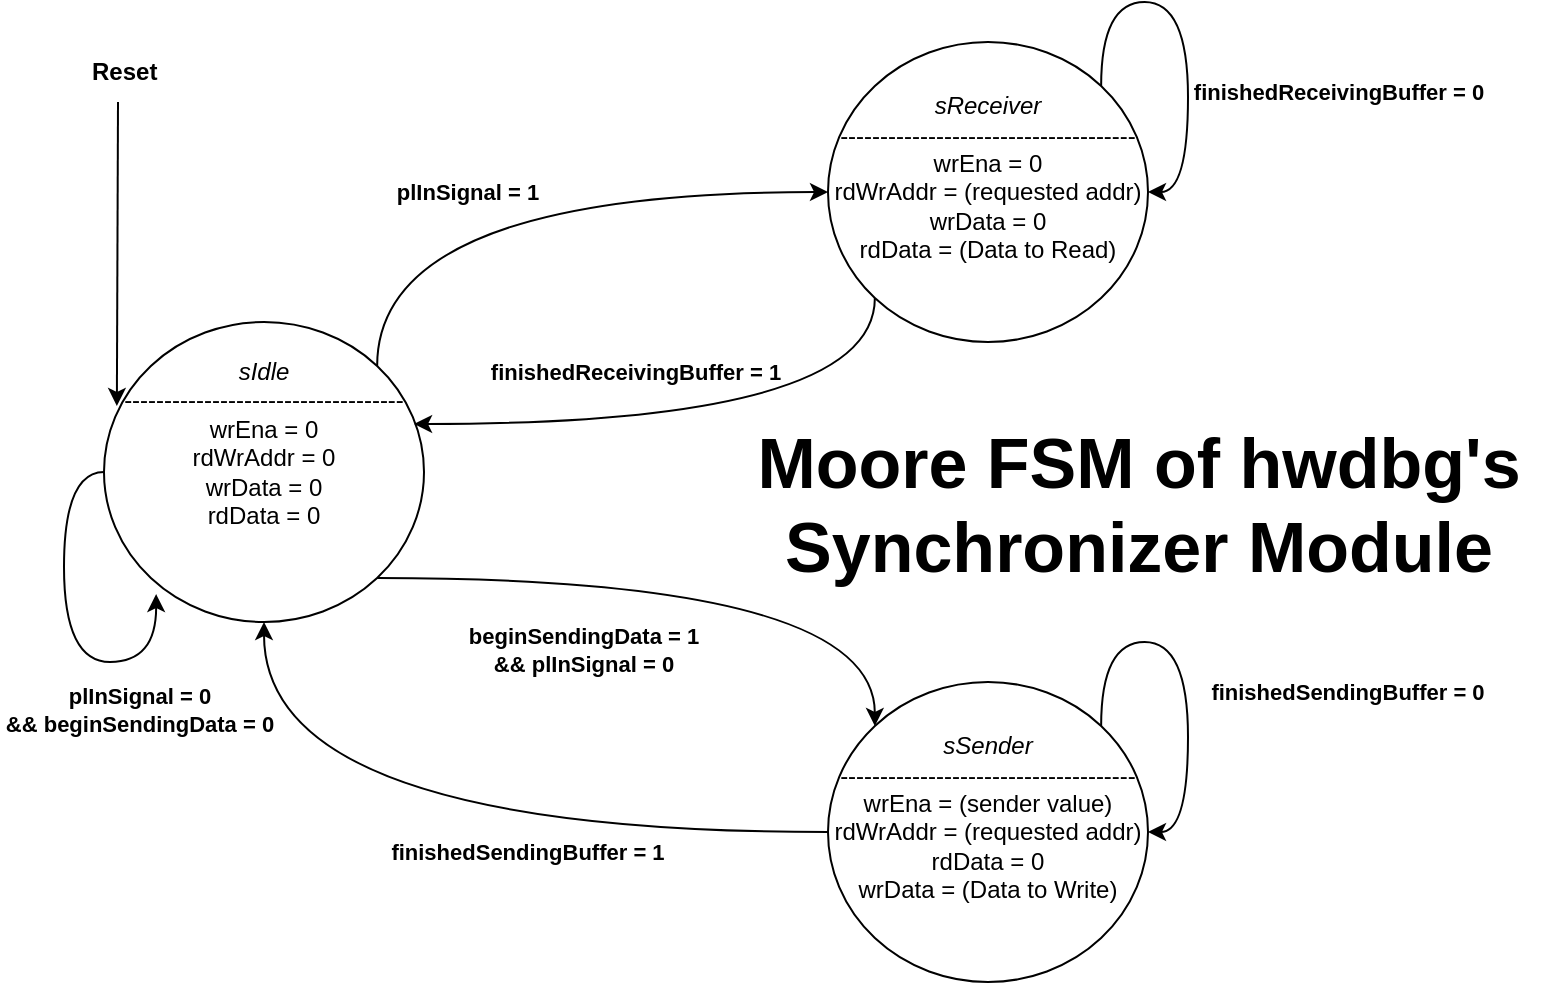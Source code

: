<mxfile version="24.4.6" type="device">
  <diagram name="Page-1" id="hulA7HbLjxlJ7WIDWfl5">
    <mxGraphModel dx="1434" dy="772" grid="1" gridSize="10" guides="1" tooltips="1" connect="1" arrows="1" fold="1" page="1" pageScale="1" pageWidth="850" pageHeight="1100" math="0" shadow="0">
      <root>
        <mxCell id="0" />
        <mxCell id="1" parent="0" />
        <mxCell id="lwTxpfjI6xgQUl9Y8i18-36" style="edgeStyle=orthogonalEdgeStyle;rounded=0;orthogonalLoop=1;jettySize=auto;html=1;exitX=0.5;exitY=1;exitDx=0;exitDy=0;" parent="1" edge="1">
          <mxGeometry relative="1" as="geometry">
            <mxPoint x="312" y="235" as="sourcePoint" />
            <mxPoint x="312" y="235" as="targetPoint" />
          </mxGeometry>
        </mxCell>
        <mxCell id="lwTxpfjI6xgQUl9Y8i18-48" value="Moore FSM of hwdbg&#39;s Synchronizer Module" style="text;html=1;align=center;verticalAlign=middle;whiteSpace=wrap;rounded=0;fontStyle=1;fontSize=35;" parent="1" vertex="1">
          <mxGeometry x="362" y="241" width="415" height="30" as="geometry" />
        </mxCell>
        <mxCell id="UarH3_EtGsYHS9zNdw7b-11" style="edgeStyle=orthogonalEdgeStyle;rounded=0;orthogonalLoop=1;jettySize=auto;html=1;exitX=1;exitY=0;exitDx=0;exitDy=0;entryX=0;entryY=0.5;entryDx=0;entryDy=0;curved=1;" parent="1" source="UarH3_EtGsYHS9zNdw7b-4" target="UarH3_EtGsYHS9zNdw7b-5" edge="1">
          <mxGeometry relative="1" as="geometry">
            <Array as="points">
              <mxPoint x="189" y="100" />
            </Array>
          </mxGeometry>
        </mxCell>
        <mxCell id="UarH3_EtGsYHS9zNdw7b-21" style="edgeStyle=orthogonalEdgeStyle;rounded=0;orthogonalLoop=1;jettySize=auto;html=1;exitX=1;exitY=1;exitDx=0;exitDy=0;entryX=0;entryY=0;entryDx=0;entryDy=0;curved=1;" parent="1" source="UarH3_EtGsYHS9zNdw7b-4" target="UarH3_EtGsYHS9zNdw7b-9" edge="1">
          <mxGeometry relative="1" as="geometry" />
        </mxCell>
        <mxCell id="UarH3_EtGsYHS9zNdw7b-4" value="&lt;i&gt;sIdle&lt;/i&gt;&lt;div&gt;-----------------------------------&lt;/div&gt;&lt;div&gt;&lt;div&gt;wrEna = 0&lt;br&gt;&lt;/div&gt;&lt;div&gt;rdWrAddr = 0&lt;br&gt;&lt;/div&gt;&lt;div&gt;wrData = 0&lt;br&gt;&lt;/div&gt;&lt;div&gt;rdData = 0&lt;/div&gt;&lt;/div&gt;&lt;div&gt;&lt;br&gt;&lt;/div&gt;&lt;div&gt;&lt;br&gt;&lt;/div&gt;" style="ellipse;whiteSpace=wrap;html=1;" parent="1" vertex="1">
          <mxGeometry x="52" y="165" width="160" height="150" as="geometry" />
        </mxCell>
        <mxCell id="UarH3_EtGsYHS9zNdw7b-5" value="&lt;div&gt;&lt;i&gt;sReceiver&lt;/i&gt;&lt;/div&gt;&lt;div&gt;-------------------------------------&lt;/div&gt;&lt;div&gt;wrEna = 0&lt;br&gt;&lt;/div&gt;&lt;div&gt;rdWrAddr = (requested addr)&lt;br&gt;&lt;/div&gt;&lt;div&gt;wrData = 0&lt;br&gt;&lt;/div&gt;&lt;div&gt;rdData = (Data to Read)&lt;/div&gt;&lt;div&gt;&lt;br&gt;&lt;/div&gt;" style="ellipse;whiteSpace=wrap;html=1;" parent="1" vertex="1">
          <mxGeometry x="414" y="25" width="160" height="150" as="geometry" />
        </mxCell>
        <mxCell id="UarH3_EtGsYHS9zNdw7b-6" value="" style="endArrow=classic;html=1;rounded=0;exitX=0.25;exitY=1;exitDx=0;exitDy=0;entryX=0;entryY=0;entryDx=0;entryDy=0;" parent="1" source="UarH3_EtGsYHS9zNdw7b-7" edge="1">
          <mxGeometry width="50" height="50" relative="1" as="geometry">
            <mxPoint x="58" y="85" as="sourcePoint" />
            <mxPoint x="58.431" y="206.967" as="targetPoint" />
            <Array as="points" />
          </mxGeometry>
        </mxCell>
        <mxCell id="UarH3_EtGsYHS9zNdw7b-7" value="&lt;b&gt;Reset&lt;/b&gt;" style="text;html=1;align=left;verticalAlign=middle;whiteSpace=wrap;rounded=0;" parent="1" vertex="1">
          <mxGeometry x="44" y="25" width="60" height="30" as="geometry" />
        </mxCell>
        <mxCell id="UarH3_EtGsYHS9zNdw7b-8" value="&lt;b&gt;plInSignal = 1&lt;/b&gt;" style="text;html=1;align=center;verticalAlign=middle;whiteSpace=wrap;rounded=0;rotation=0;fontSize=11;" parent="1" vertex="1">
          <mxGeometry x="164" y="85" width="140" height="30" as="geometry" />
        </mxCell>
        <mxCell id="UarH3_EtGsYHS9zNdw7b-22" style="edgeStyle=orthogonalEdgeStyle;rounded=0;orthogonalLoop=1;jettySize=auto;html=1;exitX=0;exitY=0.5;exitDx=0;exitDy=0;entryX=0.5;entryY=1;entryDx=0;entryDy=0;curved=1;" parent="1" source="UarH3_EtGsYHS9zNdw7b-9" target="UarH3_EtGsYHS9zNdw7b-4" edge="1">
          <mxGeometry relative="1" as="geometry" />
        </mxCell>
        <mxCell id="UarH3_EtGsYHS9zNdw7b-9" value="&lt;div&gt;&lt;i&gt;sSender&lt;/i&gt;&lt;/div&gt;&lt;div&gt;-------------------------------------&lt;/div&gt;&lt;div&gt;&lt;div&gt;&lt;div&gt;wrEna = (sender value)&lt;br&gt;&lt;/div&gt;&lt;/div&gt;&lt;/div&gt;&lt;div&gt;rdWrAddr = (requested addr)&lt;br&gt;&lt;/div&gt;&lt;div&gt;rdData = 0&lt;/div&gt;&lt;div&gt;wrData = (Data to Write)&lt;/div&gt;&lt;div&gt;&lt;br&gt;&lt;/div&gt;" style="ellipse;whiteSpace=wrap;html=1;" parent="1" vertex="1">
          <mxGeometry x="414" y="345" width="160" height="150" as="geometry" />
        </mxCell>
        <mxCell id="UarH3_EtGsYHS9zNdw7b-12" style="edgeStyle=orthogonalEdgeStyle;rounded=0;orthogonalLoop=1;jettySize=auto;html=1;exitX=0;exitY=1;exitDx=0;exitDy=0;entryX=0.969;entryY=0.34;entryDx=0;entryDy=0;entryPerimeter=0;curved=1;" parent="1" source="UarH3_EtGsYHS9zNdw7b-5" target="UarH3_EtGsYHS9zNdw7b-4" edge="1">
          <mxGeometry relative="1" as="geometry">
            <Array as="points">
              <mxPoint x="437" y="216" />
            </Array>
          </mxGeometry>
        </mxCell>
        <mxCell id="UarH3_EtGsYHS9zNdw7b-13" value="&lt;b&gt;finishedReceivingBuffer&amp;nbsp;= 1&lt;/b&gt;" style="text;html=1;align=center;verticalAlign=middle;whiteSpace=wrap;rounded=0;rotation=0;fontSize=11;" parent="1" vertex="1">
          <mxGeometry x="240" y="175" width="156" height="30" as="geometry" />
        </mxCell>
        <mxCell id="UarH3_EtGsYHS9zNdw7b-15" value="&lt;b&gt;beginSendingData = 1&lt;/b&gt;&lt;div&gt;&lt;b&gt;&amp;amp;&amp;amp; plInSignal = 0&lt;/b&gt;&lt;/div&gt;" style="text;html=1;align=center;verticalAlign=middle;whiteSpace=wrap;rounded=0;rotation=0;fontSize=11;" parent="1" vertex="1">
          <mxGeometry x="222" y="314" width="140" height="30" as="geometry" />
        </mxCell>
        <mxCell id="UarH3_EtGsYHS9zNdw7b-23" value="&lt;b&gt;finishedSendingBuffer = 1&lt;/b&gt;" style="text;html=1;align=center;verticalAlign=middle;whiteSpace=wrap;rounded=0;rotation=0;fontSize=11;" parent="1" vertex="1">
          <mxGeometry x="194" y="415" width="140" height="30" as="geometry" />
        </mxCell>
        <mxCell id="UarH3_EtGsYHS9zNdw7b-25" value="&lt;b&gt;finishedReceivingBuffer = 0&lt;/b&gt;" style="text;html=1;align=center;verticalAlign=middle;whiteSpace=wrap;rounded=0;rotation=0;fontSize=11;" parent="1" vertex="1">
          <mxGeometry x="589" y="35" width="161" height="30" as="geometry" />
        </mxCell>
        <mxCell id="UarH3_EtGsYHS9zNdw7b-26" style="edgeStyle=orthogonalEdgeStyle;rounded=0;orthogonalLoop=1;jettySize=auto;html=1;exitX=1;exitY=0;exitDx=0;exitDy=0;entryX=1;entryY=0.5;entryDx=0;entryDy=0;curved=1;" parent="1" source="UarH3_EtGsYHS9zNdw7b-9" target="UarH3_EtGsYHS9zNdw7b-9" edge="1">
          <mxGeometry relative="1" as="geometry" />
        </mxCell>
        <mxCell id="UarH3_EtGsYHS9zNdw7b-27" value="&lt;b&gt;finishedSendingBuffer = 0&lt;/b&gt;" style="text;html=1;align=center;verticalAlign=middle;whiteSpace=wrap;rounded=0;rotation=0;fontSize=11;" parent="1" vertex="1">
          <mxGeometry x="604" y="335" width="140" height="30" as="geometry" />
        </mxCell>
        <mxCell id="UarH3_EtGsYHS9zNdw7b-30" style="edgeStyle=orthogonalEdgeStyle;rounded=0;orthogonalLoop=1;jettySize=auto;html=1;exitX=0;exitY=0.5;exitDx=0;exitDy=0;entryX=0.163;entryY=0.907;entryDx=0;entryDy=0;entryPerimeter=0;curved=1;" parent="1" source="UarH3_EtGsYHS9zNdw7b-4" target="UarH3_EtGsYHS9zNdw7b-4" edge="1">
          <mxGeometry relative="1" as="geometry" />
        </mxCell>
        <mxCell id="UarH3_EtGsYHS9zNdw7b-31" value="&lt;b&gt;plInSignal = 0&lt;/b&gt;&lt;div style=&quot;&quot;&gt;&lt;b&gt;&amp;amp;&amp;amp; beginSendingData = 0&lt;/b&gt;&lt;/div&gt;" style="text;html=1;align=center;verticalAlign=middle;whiteSpace=wrap;rounded=0;rotation=0;fontSize=11;" parent="1" vertex="1">
          <mxGeometry y="344" width="140" height="30" as="geometry" />
        </mxCell>
        <mxCell id="RLky8kwlP1VK3I4vdTKt-1" style="edgeStyle=orthogonalEdgeStyle;rounded=0;orthogonalLoop=1;jettySize=auto;html=1;exitX=1;exitY=0;exitDx=0;exitDy=0;entryX=1;entryY=0.5;entryDx=0;entryDy=0;curved=1;" edge="1" parent="1" source="UarH3_EtGsYHS9zNdw7b-5" target="UarH3_EtGsYHS9zNdw7b-5">
          <mxGeometry relative="1" as="geometry" />
        </mxCell>
      </root>
    </mxGraphModel>
  </diagram>
</mxfile>

